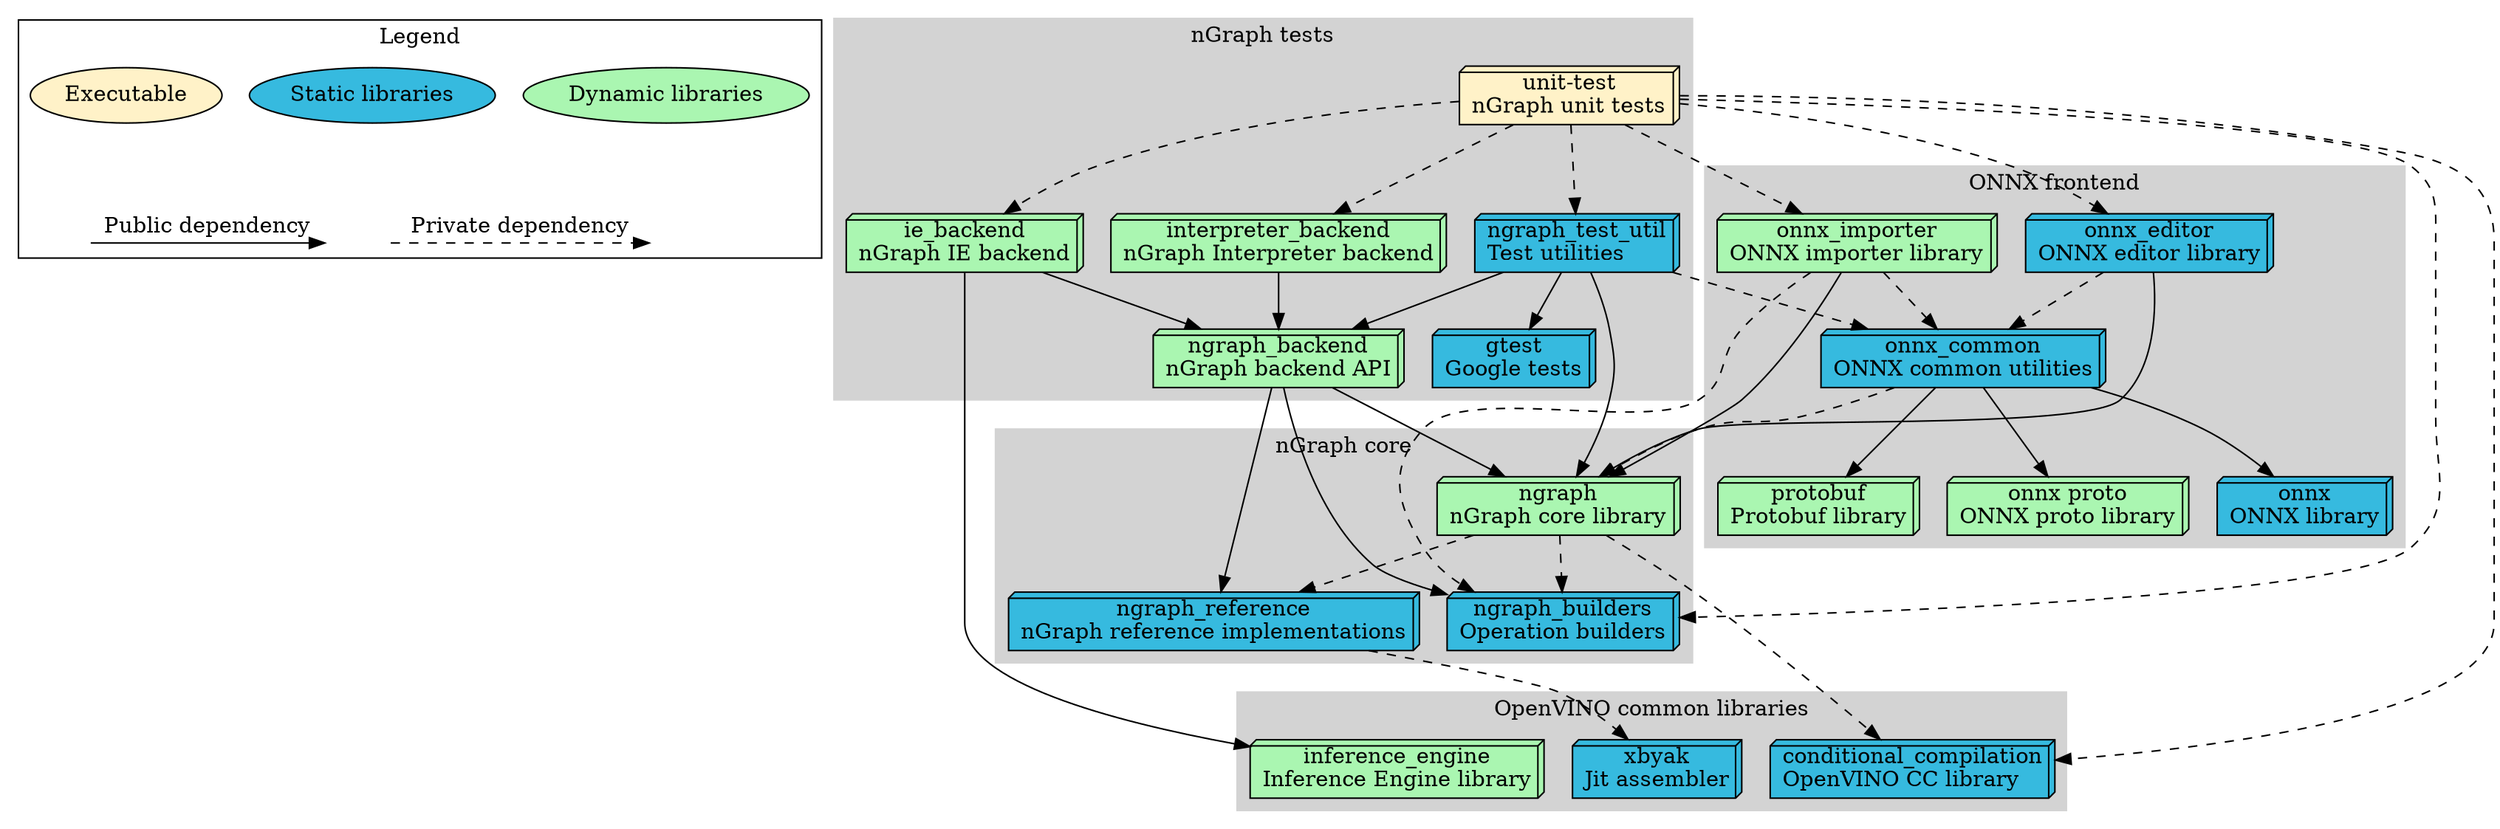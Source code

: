 digraph nGraph_Libs {
    node [
        style="filled"
    ];
    subgraph cluster_legend { 
        label = "Legend";
        dynamic_libraries [label="Dynamic libraries", style=filled, fillcolor="#aaf6b1"];
        static_libraries [label="Static libraries", style=filled, fillcolor="#36badf"];
        executable [label="Executable", style=filled, fillcolor="#fff2c8"] ;
        node [shape=point]
        {
            rank=same
            d0 [style = invis];
            d1 [style = invis];
            s0 [style = invis];
            s1 [style = invis];
        }
        edge[ weight = 100  ];
        d0 -> d1 [label="Private dependency", style=dashed]
        s0 -> s1 [label="Public dependency"]
        dynamic_libraries -> d1 [style=invis]
        executable -> d0 [style=invis]
    }
    subgraph cluster_OV {
        clusterrank=global;
        style=filled;
        color=lightgrey;
        label="OpenVINO common libraries";

        xbyak [shape=box3d, fillcolor="#36badf", label="xbyak\nJit assembler\l"]
        conditional_compilation [shape=box3d, fillcolor="#36badf", label="conditional_compilation\nOpenVINO CC library\l"]

        inference_engine [shape=box3d, fillcolor="#aaf6b1", label="inference_engine\nInference Engine library\l"]
    }
    subgraph cluster_nGraph {
        clusterrank=global;
        style=filled;
        color=lightgrey;
        label="nGraph core";

        ngraph_reference [shape=box3d, fillcolor="#36badf", label="ngraph_reference\nnGraph reference implementations\l"]

        ngraph_reference -> xbyak [style=dashed]

        ngraph_builders [shape=box3d, fillcolor="#36badf", label="ngraph_builders\nOperation builders\l"]

        // nGraph library {{{
        nGraph [shape=box3d, fillcolor="#aaf6b1", label="ngraph\nnGraph core library\l"]

        nGraph -> ngraph_reference [style=dashed]
        nGraph -> ngraph_builders [style=dashed]
        nGraph -> conditional_compilation [style=dashed]
        // }}} nGraph library
    }
    subgraph cluster_ONNX_frontend {
        clusterrank=global;
        style=filled;
        color=lightgrey;
        label="ONNX frontend";

        // ONNX common {{{
        onnx_common [shape=box3d, fillcolor="#36badf", label="onnx_common\nONNX common utilities\l"]
        onnx_common -> nGraph [style=dashed]
        onnx_common -> onnx_proto
        onnx_common -> onnx
        onnx_common -> protobuf
        // }}} ONNX common

        // ONNX importer {{{
        onnx_importer [shape=box3d, fillcolor="#aaf6b1", label="onnx_importer\nONNX importer library\l"]

        onnx_importer -> nGraph;
        onnx_importer -> ngraph_builders [style=dashed]

        onnx [shape=box3d, fillcolor="#36badf", label="onnx\nONNX library\l"]
        onnx_proto [shape=box3d, fillcolor="#aaf6b1", label="onnx proto\nONNX proto library\l"]
        protobuf [shape=box3d, fillcolor="#aaf6b1", label="protobuf\nProtobuf library\l"]
        onnx_importer -> onnx_common [style=dashed]
        // }}} ONNX importer

        // ONNX editor {{{
        onnx_editor [shape=box3d, fillcolor="#36badf", label="onnx_editor\nONNX editor library\l"]
        onnx_editor -> nGraph;
        onnx_editor -> onnx_common [style=dashed]
        // }}} ONNX editor
    }
    subgraph cluster_nGraph_tests {
        clusterrank=global;
        style=filled;
        color=lightgrey;
        label="nGraph tests";

        gtest [shape=box3d, fillcolor="#36badf", label="gtest\nGoogle tests\l"]
        // ngraph_backend {{{
        ngraph_backend [shape=box3d, fillcolor="#aaf6b1", label="ngraph_backend\nnGraph backend API\l"]
        ngraph_backend -> nGraph;
        ngraph_backend -> ngraph_builders;
        ngraph_backend -> ngraph_reference;
        // }}} ngraph_backend

        // interpreter_backend {{{
        interpreter_backend [shape=box3d, fillcolor="#aaf6b1", label="interpreter_backend\nnGraph Interpreter backend\l"]
        interpreter_backend -> ngraph_backend;
        // }}} interpreter_backend

        // ie_backend {{{
        ie_backend [shape=box3d, fillcolor="#aaf6b1", label="ie_backend\nnGraph IE backend\l"]
        ie_backend -> ngraph_backend;
        ie_backend -> inference_engine;
        // }}} ie_backend

        // ngraph_test_util {{{
        ngraph_test_util [shape=box3d, fillcolor="#36badf", label="ngraph_test_util\nTest utilities\l"]

        ngraph_test_util -> nGraph;
        ngraph_test_util -> ngraph_backend;
        ngraph_test_util -> gtest;
        ngraph_test_util -> onnx_common [style=dashed];
        // }}} ngraph_test_util

        // ngraph_unit_test {{{
        ngraph_unit_test [shape=box3d, fillcolor="#fff2c8", label="unit-test\nnGraph unit tests\l"]
        ngraph_unit_test -> conditional_compilation [style=dashed];
        ngraph_unit_test -> ngraph_test_util [style=dashed];
        ngraph_unit_test -> ngraph_builders [style=dashed];
        ngraph_unit_test -> ie_backend [style=dashed];
        ngraph_unit_test -> onnx_importer [style=dashed];
        ngraph_unit_test -> onnx_editor [style=dashed];
        ngraph_unit_test -> interpreter_backend [style=dashed];
        // }}} ngraph_unit_test
    }
}

